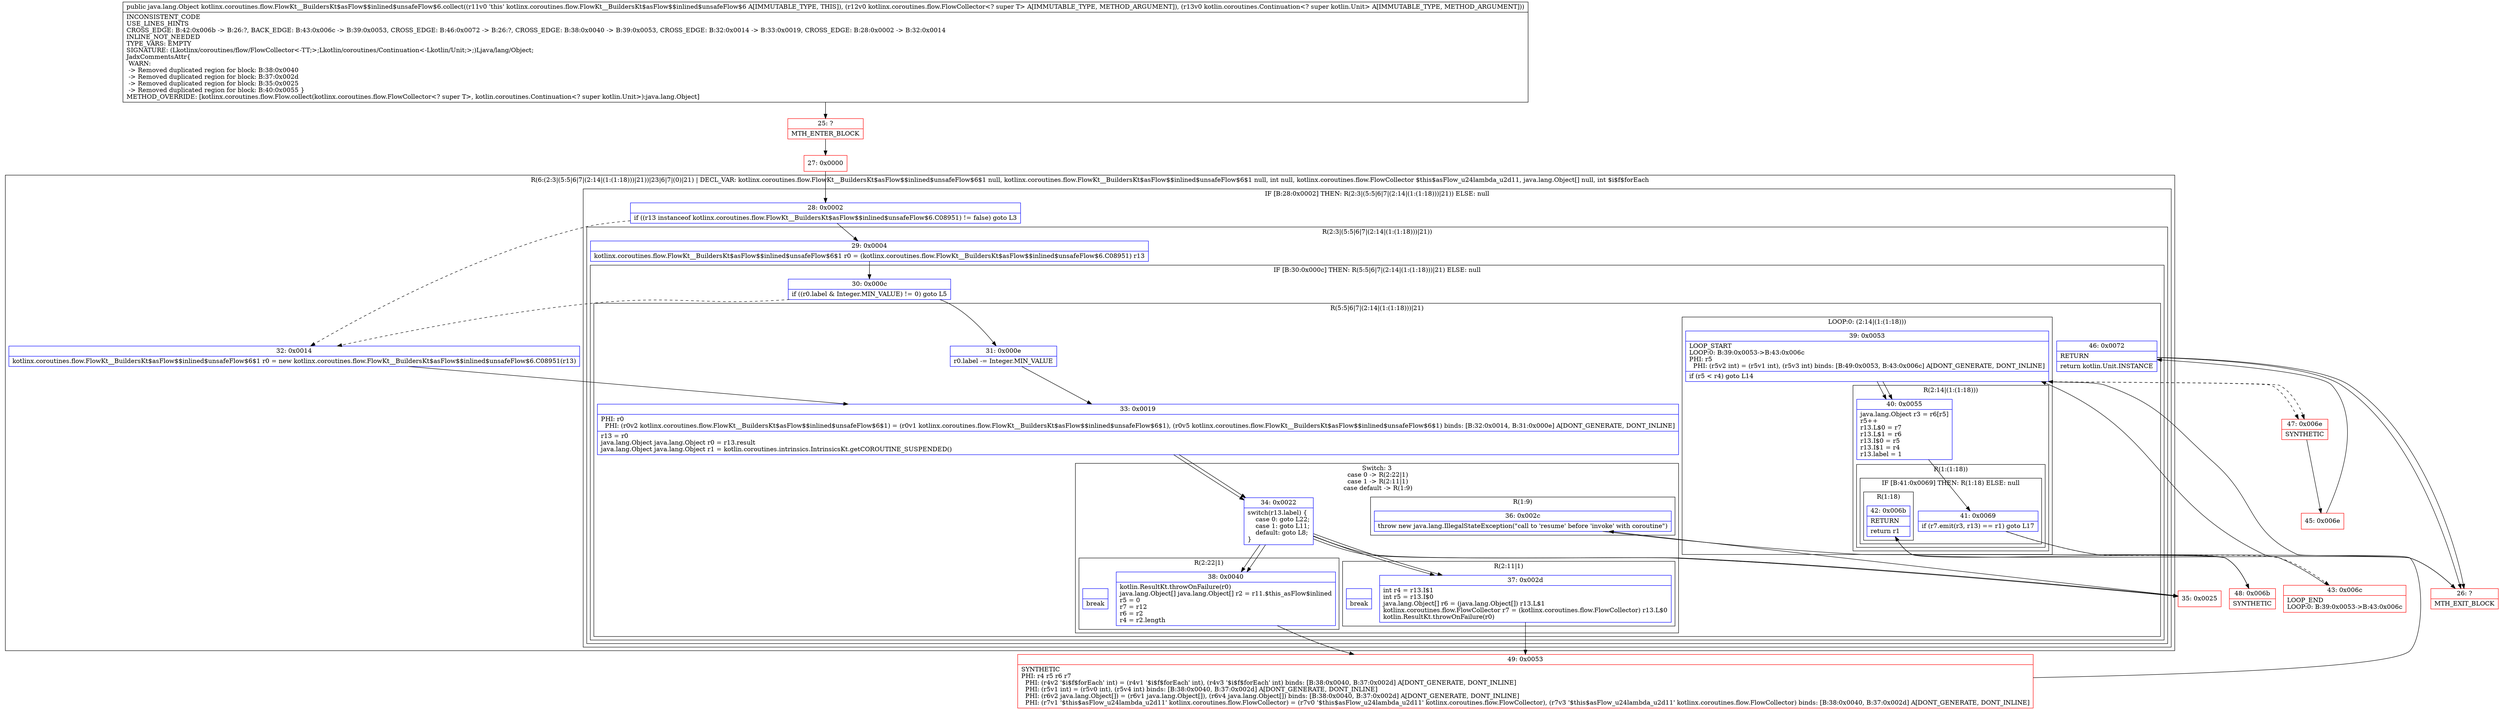 digraph "CFG forkotlinx.coroutines.flow.FlowKt__BuildersKt$asFlow$$inlined$unsafeFlow$6.collect(Lkotlinx\/coroutines\/flow\/FlowCollector;Lkotlin\/coroutines\/Continuation;)Ljava\/lang\/Object;" {
subgraph cluster_Region_1182541860 {
label = "R(6:(2:3|(5:5|6|7|(2:14|(1:(1:18)))|21))|23|6|7|(0)|21) | DECL_VAR: kotlinx.coroutines.flow.FlowKt__BuildersKt$asFlow$$inlined$unsafeFlow$6$1 null, kotlinx.coroutines.flow.FlowKt__BuildersKt$asFlow$$inlined$unsafeFlow$6$1 null, int null, kotlinx.coroutines.flow.FlowCollector $this$asFlow_u24lambda_u2d11, java.lang.Object[] null, int $i$f$forEach\l";
node [shape=record,color=blue];
subgraph cluster_IfRegion_442717068 {
label = "IF [B:28:0x0002] THEN: R(2:3|(5:5|6|7|(2:14|(1:(1:18)))|21)) ELSE: null";
node [shape=record,color=blue];
Node_28 [shape=record,label="{28\:\ 0x0002|if ((r13 instanceof kotlinx.coroutines.flow.FlowKt__BuildersKt$asFlow$$inlined$unsafeFlow$6.C08951) != false) goto L3\l}"];
subgraph cluster_Region_153349708 {
label = "R(2:3|(5:5|6|7|(2:14|(1:(1:18)))|21))";
node [shape=record,color=blue];
Node_29 [shape=record,label="{29\:\ 0x0004|kotlinx.coroutines.flow.FlowKt__BuildersKt$asFlow$$inlined$unsafeFlow$6$1 r0 = (kotlinx.coroutines.flow.FlowKt__BuildersKt$asFlow$$inlined$unsafeFlow$6.C08951) r13\l}"];
subgraph cluster_IfRegion_2070774179 {
label = "IF [B:30:0x000c] THEN: R(5:5|6|7|(2:14|(1:(1:18)))|21) ELSE: null";
node [shape=record,color=blue];
Node_30 [shape=record,label="{30\:\ 0x000c|if ((r0.label & Integer.MIN_VALUE) != 0) goto L5\l}"];
subgraph cluster_Region_393592679 {
label = "R(5:5|6|7|(2:14|(1:(1:18)))|21)";
node [shape=record,color=blue];
Node_31 [shape=record,label="{31\:\ 0x000e|r0.label \-= Integer.MIN_VALUE\l}"];
Node_33 [shape=record,label="{33\:\ 0x0019|PHI: r0 \l  PHI: (r0v2 kotlinx.coroutines.flow.FlowKt__BuildersKt$asFlow$$inlined$unsafeFlow$6$1) = (r0v1 kotlinx.coroutines.flow.FlowKt__BuildersKt$asFlow$$inlined$unsafeFlow$6$1), (r0v5 kotlinx.coroutines.flow.FlowKt__BuildersKt$asFlow$$inlined$unsafeFlow$6$1) binds: [B:32:0x0014, B:31:0x000e] A[DONT_GENERATE, DONT_INLINE]\l|r13 = r0\ljava.lang.Object java.lang.Object r0 = r13.result\ljava.lang.Object java.lang.Object r1 = kotlin.coroutines.intrinsics.IntrinsicsKt.getCOROUTINE_SUSPENDED()\l}"];
subgraph cluster_SwitchRegion_1103988043 {
label = "Switch: 3
 case 0 -> R(2:22|1)
 case 1 -> R(2:11|1)
 case default -> R(1:9)";
node [shape=record,color=blue];
Node_34 [shape=record,label="{34\:\ 0x0022|switch(r13.label) \{\l    case 0: goto L22;\l    case 1: goto L11;\l    default: goto L8;\l\}\l}"];
subgraph cluster_Region_1017155213 {
label = "R(2:22|1)";
node [shape=record,color=blue];
Node_38 [shape=record,label="{38\:\ 0x0040|kotlin.ResultKt.throwOnFailure(r0)\ljava.lang.Object[] java.lang.Object[] r2 = r11.$this_asFlow$inlined\lr5 = 0\lr7 = r12\lr6 = r2\lr4 = r2.length\l}"];
Node_InsnContainer_1785720758 [shape=record,label="{|break\l}"];
}
subgraph cluster_Region_1717024862 {
label = "R(2:11|1)";
node [shape=record,color=blue];
Node_37 [shape=record,label="{37\:\ 0x002d|int r4 = r13.I$1\lint r5 = r13.I$0\ljava.lang.Object[] r6 = (java.lang.Object[]) r13.L$1\lkotlinx.coroutines.flow.FlowCollector r7 = (kotlinx.coroutines.flow.FlowCollector) r13.L$0\lkotlin.ResultKt.throwOnFailure(r0)\l}"];
Node_InsnContainer_147203988 [shape=record,label="{|break\l}"];
}
subgraph cluster_Region_146401843 {
label = "R(1:9)";
node [shape=record,color=blue];
Node_36 [shape=record,label="{36\:\ 0x002c|throw new java.lang.IllegalStateException(\"call to 'resume' before 'invoke' with coroutine\")\l}"];
}
}
subgraph cluster_LoopRegion_533594654 {
label = "LOOP:0: (2:14|(1:(1:18)))";
node [shape=record,color=blue];
Node_39 [shape=record,label="{39\:\ 0x0053|LOOP_START\lLOOP:0: B:39:0x0053\-\>B:43:0x006c\lPHI: r5 \l  PHI: (r5v2 int) = (r5v1 int), (r5v3 int) binds: [B:49:0x0053, B:43:0x006c] A[DONT_GENERATE, DONT_INLINE]\l|if (r5 \< r4) goto L14\l}"];
subgraph cluster_Region_1880128342 {
label = "R(2:14|(1:(1:18)))";
node [shape=record,color=blue];
Node_40 [shape=record,label="{40\:\ 0x0055|java.lang.Object r3 = r6[r5]\lr5++\lr13.L$0 = r7\lr13.L$1 = r6\lr13.I$0 = r5\lr13.I$1 = r4\lr13.label = 1\l}"];
subgraph cluster_Region_180968462 {
label = "R(1:(1:18))";
node [shape=record,color=blue];
subgraph cluster_IfRegion_1252289716 {
label = "IF [B:41:0x0069] THEN: R(1:18) ELSE: null";
node [shape=record,color=blue];
Node_41 [shape=record,label="{41\:\ 0x0069|if (r7.emit(r3, r13) == r1) goto L17\l}"];
subgraph cluster_Region_1327077508 {
label = "R(1:18)";
node [shape=record,color=blue];
Node_42 [shape=record,label="{42\:\ 0x006b|RETURN\l|return r1\l}"];
}
}
}
}
}
Node_46 [shape=record,label="{46\:\ 0x0072|RETURN\l|return kotlin.Unit.INSTANCE\l}"];
}
}
}
}
Node_32 [shape=record,label="{32\:\ 0x0014|kotlinx.coroutines.flow.FlowKt__BuildersKt$asFlow$$inlined$unsafeFlow$6$1 r0 = new kotlinx.coroutines.flow.FlowKt__BuildersKt$asFlow$$inlined$unsafeFlow$6.C08951(r13)\l}"];
Node_33 [shape=record,label="{33\:\ 0x0019|PHI: r0 \l  PHI: (r0v2 kotlinx.coroutines.flow.FlowKt__BuildersKt$asFlow$$inlined$unsafeFlow$6$1) = (r0v1 kotlinx.coroutines.flow.FlowKt__BuildersKt$asFlow$$inlined$unsafeFlow$6$1), (r0v5 kotlinx.coroutines.flow.FlowKt__BuildersKt$asFlow$$inlined$unsafeFlow$6$1) binds: [B:32:0x0014, B:31:0x000e] A[DONT_GENERATE, DONT_INLINE]\l|r13 = r0\ljava.lang.Object java.lang.Object r0 = r13.result\ljava.lang.Object java.lang.Object r1 = kotlin.coroutines.intrinsics.IntrinsicsKt.getCOROUTINE_SUSPENDED()\l}"];
subgraph cluster_SwitchRegion_1735282550 {
label = "Switch: 0";
node [shape=record,color=blue];
Node_34 [shape=record,label="{34\:\ 0x0022|switch(r13.label) \{\l    case 0: goto L22;\l    case 1: goto L11;\l    default: goto L8;\l\}\l}"];
}
subgraph cluster_LoopRegion_856305732 {
label = "LOOP:0: (0)";
node [shape=record,color=blue];
Node_39 [shape=record,label="{39\:\ 0x0053|LOOP_START\lLOOP:0: B:39:0x0053\-\>B:43:0x006c\lPHI: r5 \l  PHI: (r5v2 int) = (r5v1 int), (r5v3 int) binds: [B:49:0x0053, B:43:0x006c] A[DONT_GENERATE, DONT_INLINE]\l|if (r5 \< r4) goto L14\l}"];
subgraph cluster_Region_1957018724 {
label = "R(0)";
node [shape=record,color=blue];
}
}
Node_46 [shape=record,label="{46\:\ 0x0072|RETURN\l|return kotlin.Unit.INSTANCE\l}"];
}
Node_25 [shape=record,color=red,label="{25\:\ ?|MTH_ENTER_BLOCK\l}"];
Node_27 [shape=record,color=red,label="{27\:\ 0x0000}"];
Node_35 [shape=record,color=red,label="{35\:\ 0x0025}"];
Node_26 [shape=record,color=red,label="{26\:\ ?|MTH_EXIT_BLOCK\l}"];
Node_49 [shape=record,color=red,label="{49\:\ 0x0053|SYNTHETIC\lPHI: r4 r5 r6 r7 \l  PHI: (r4v2 '$i$f$forEach' int) = (r4v1 '$i$f$forEach' int), (r4v3 '$i$f$forEach' int) binds: [B:38:0x0040, B:37:0x002d] A[DONT_GENERATE, DONT_INLINE]\l  PHI: (r5v1 int) = (r5v0 int), (r5v4 int) binds: [B:38:0x0040, B:37:0x002d] A[DONT_GENERATE, DONT_INLINE]\l  PHI: (r6v2 java.lang.Object[]) = (r6v1 java.lang.Object[]), (r6v4 java.lang.Object[]) binds: [B:38:0x0040, B:37:0x002d] A[DONT_GENERATE, DONT_INLINE]\l  PHI: (r7v1 '$this$asFlow_u24lambda_u2d11' kotlinx.coroutines.flow.FlowCollector) = (r7v0 '$this$asFlow_u24lambda_u2d11' kotlinx.coroutines.flow.FlowCollector), (r7v3 '$this$asFlow_u24lambda_u2d11' kotlinx.coroutines.flow.FlowCollector) binds: [B:38:0x0040, B:37:0x002d] A[DONT_GENERATE, DONT_INLINE]\l}"];
Node_43 [shape=record,color=red,label="{43\:\ 0x006c|LOOP_END\lLOOP:0: B:39:0x0053\-\>B:43:0x006c\l}"];
Node_48 [shape=record,color=red,label="{48\:\ 0x006b|SYNTHETIC\l}"];
Node_47 [shape=record,color=red,label="{47\:\ 0x006e|SYNTHETIC\l}"];
Node_45 [shape=record,color=red,label="{45\:\ 0x006e}"];
MethodNode[shape=record,label="{public java.lang.Object kotlinx.coroutines.flow.FlowKt__BuildersKt$asFlow$$inlined$unsafeFlow$6.collect((r11v0 'this' kotlinx.coroutines.flow.FlowKt__BuildersKt$asFlow$$inlined$unsafeFlow$6 A[IMMUTABLE_TYPE, THIS]), (r12v0 kotlinx.coroutines.flow.FlowCollector\<? super T\> A[IMMUTABLE_TYPE, METHOD_ARGUMENT]), (r13v0 kotlin.coroutines.Continuation\<? super kotlin.Unit\> A[IMMUTABLE_TYPE, METHOD_ARGUMENT]))  | INCONSISTENT_CODE\lUSE_LINES_HINTS\lCROSS_EDGE: B:42:0x006b \-\> B:26:?, BACK_EDGE: B:43:0x006c \-\> B:39:0x0053, CROSS_EDGE: B:46:0x0072 \-\> B:26:?, CROSS_EDGE: B:38:0x0040 \-\> B:39:0x0053, CROSS_EDGE: B:32:0x0014 \-\> B:33:0x0019, CROSS_EDGE: B:28:0x0002 \-\> B:32:0x0014\lINLINE_NOT_NEEDED\lTYPE_VARS: EMPTY\lSIGNATURE: (Lkotlinx\/coroutines\/flow\/FlowCollector\<\-TT;\>;Lkotlin\/coroutines\/Continuation\<\-Lkotlin\/Unit;\>;)Ljava\/lang\/Object;\lJadxCommentsAttr\{\l WARN: \l \-\> Removed duplicated region for block: B:38:0x0040 \l \-\> Removed duplicated region for block: B:37:0x002d \l \-\> Removed duplicated region for block: B:35:0x0025 \l \-\> Removed duplicated region for block: B:40:0x0055 \}\lMETHOD_OVERRIDE: [kotlinx.coroutines.flow.Flow.collect(kotlinx.coroutines.flow.FlowCollector\<? super T\>, kotlin.coroutines.Continuation\<? super kotlin.Unit\>):java.lang.Object]\l}"];
MethodNode -> Node_25;Node_28 -> Node_29;
Node_28 -> Node_32[style=dashed];
Node_29 -> Node_30;
Node_30 -> Node_31;
Node_30 -> Node_32[style=dashed];
Node_31 -> Node_33;
Node_33 -> Node_34;
Node_34 -> Node_35;
Node_34 -> Node_37;
Node_34 -> Node_38;
Node_38 -> Node_49;
Node_37 -> Node_49;
Node_36 -> Node_26;
Node_39 -> Node_40;
Node_39 -> Node_47[style=dashed];
Node_40 -> Node_41;
Node_41 -> Node_43[style=dashed];
Node_41 -> Node_48;
Node_42 -> Node_26;
Node_46 -> Node_26;
Node_32 -> Node_33;
Node_33 -> Node_34;
Node_34 -> Node_35;
Node_34 -> Node_37;
Node_34 -> Node_38;
Node_39 -> Node_40;
Node_39 -> Node_47[style=dashed];
Node_46 -> Node_26;
Node_25 -> Node_27;
Node_27 -> Node_28;
Node_35 -> Node_36;
Node_49 -> Node_39;
Node_43 -> Node_39;
Node_48 -> Node_42;
Node_47 -> Node_45;
Node_45 -> Node_46;
}

